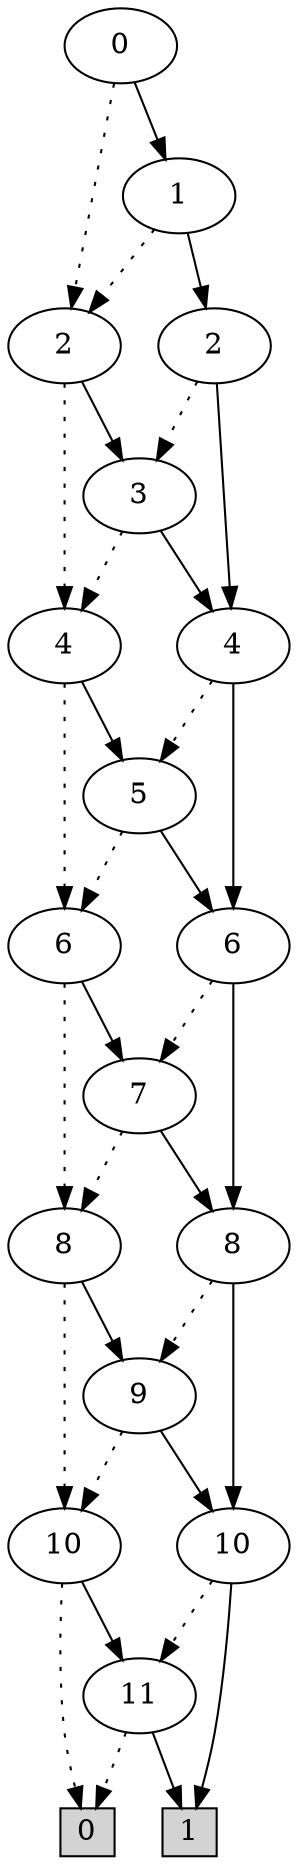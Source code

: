 digraph G {
0 [shape=box, label="0", style=filled, shape=box, height=0.3, width=0.3];
1 [shape=box, label="1", style=filled, shape=box, height=0.3, width=0.3];
84 [label="0"];
84 -> 81 [style=dotted];
84 -> 83 [style=filled];
81 [label="2"];
81 -> 78 [style=dotted];
81 -> 80 [style=filled];
78 [label="4"];
78 -> 75 [style=dotted];
78 -> 77 [style=filled];
75 [label="6"];
75 -> 31 [style=dotted];
75 -> 33 [style=filled];
31 [label="8"];
31 -> 28 [style=dotted];
31 -> 30 [style=filled];
28 [label="10"];
28 -> 0 [style=dotted];
28 -> 24 [style=filled];
24 [label="11"];
24 -> 0 [style=dotted];
24 -> 1 [style=filled];
30 [label="9"];
30 -> 28 [style=dotted];
30 -> 29 [style=filled];
29 [label="10"];
29 -> 24 [style=dotted];
29 -> 1 [style=filled];
33 [label="7"];
33 -> 31 [style=dotted];
33 -> 32 [style=filled];
32 [label="8"];
32 -> 30 [style=dotted];
32 -> 29 [style=filled];
77 [label="5"];
77 -> 75 [style=dotted];
77 -> 76 [style=filled];
76 [label="6"];
76 -> 33 [style=dotted];
76 -> 32 [style=filled];
80 [label="3"];
80 -> 78 [style=dotted];
80 -> 79 [style=filled];
79 [label="4"];
79 -> 77 [style=dotted];
79 -> 76 [style=filled];
83 [label="1"];
83 -> 81 [style=dotted];
83 -> 82 [style=filled];
82 [label="2"];
82 -> 80 [style=dotted];
82 -> 79 [style=filled];
}
